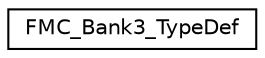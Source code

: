digraph "Graphical Class Hierarchy"
{
 // LATEX_PDF_SIZE
  edge [fontname="Helvetica",fontsize="10",labelfontname="Helvetica",labelfontsize="10"];
  node [fontname="Helvetica",fontsize="10",shape=record];
  rankdir="LR";
  Node0 [label="FMC_Bank3_TypeDef",height=0.2,width=0.4,color="black", fillcolor="white", style="filled",URL="$structFMC__Bank3__TypeDef.html",tooltip="Flexible Memory Controller Bank3."];
}
